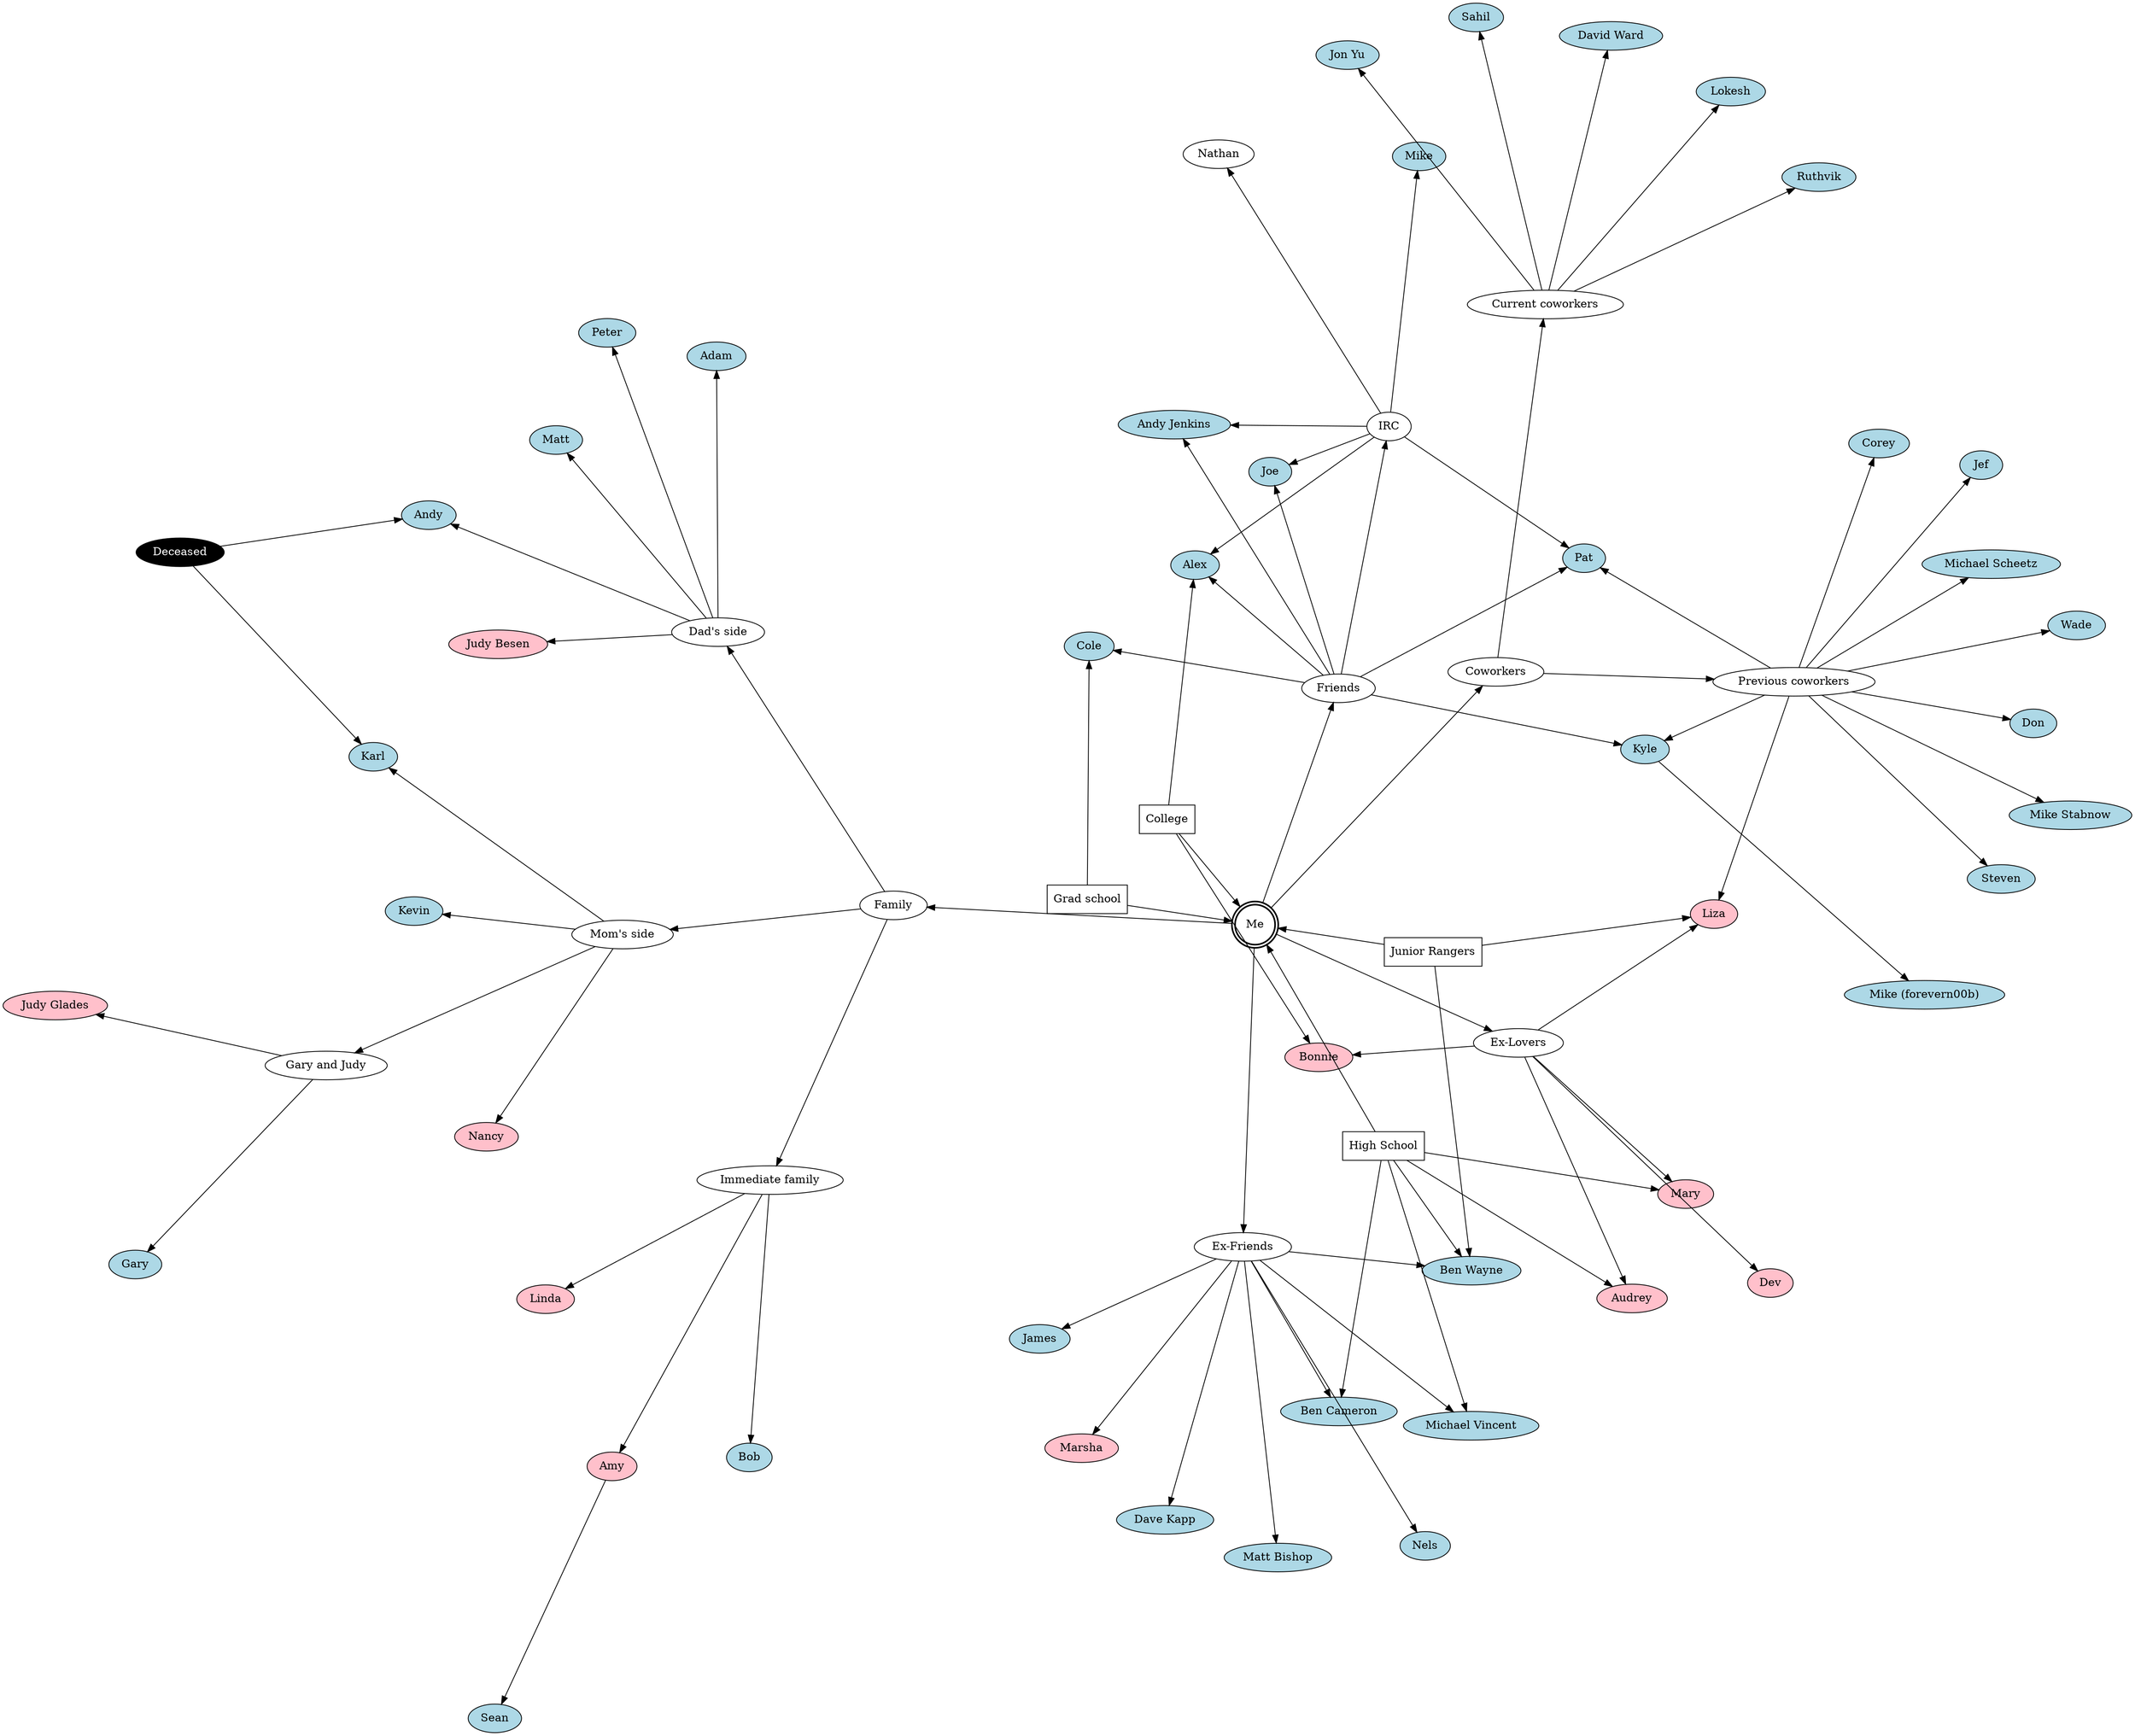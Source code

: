 digraph G {
    layout=neato;
    // overlap values: scale prism false voronoi scalexy compress 
    overlap=scalexy;

    Me [shape=doublecircle style=bold]

    Mary, Audrey, Bonnie, Liza, Marsha, Amy, Nancy, Linda, "Judy Besen", "Judy Glades", Dev [style=filled fillcolor=pink]

    Nels, Alex, Mike, "Ben Cameron", "Dave Kapp", "Ben Wayne", "James", "Andy", "Andy Jenkins" [style=filled fillcolor=lightblue]
    Cole, Pat, Joe, "Michael Vincent", Kyle, Wade, Corey, Steven, "Mike (forevern00b)", Jef [style=filled fillcolor=lightblue]
    "Mike Stabnow", "Jon Yu", "Sahil", "Lokesh", "Ruthvik", "David Ward", Adam, Karl, Matt, Peter [style=filled fillcolor=lightblue]
    Kevin, Sean, Bob, Gary, "Michael Scheetz", Don, "Matt Bishop" [style=filled fillcolor=lightblue]

    Deceased [style=filled fillcolor=black fontcolor=white]

    Me -> Friends, Family, Coworkers
    Coworkers -> "Current coworkers"
    Coworkers -> "Previous coworkers"
    Me -> "Ex-Friends"
    Me -> "Ex-Lovers"

    "Ex-Lovers" -> Mary, Audrey, Bonnie, Liza, Dev

    Family -> "Immediate family", "Mom's side", "Dad's side"
    "Mom's side" -> "Gary and Judy"
    "Immediate family" -> Amy, Bob, Linda
    "Gary and Judy" -> Gary, "Judy Glades"
    "Mom's side" -> Nancy, Kevin, Karl
    "Dad's side" -> Adam, Matt, Peter, Andy, "Judy Besen"

    Deceased -> Andy, Karl

    Amy -> Sean

    Friends -> Alex, Joe, Kyle, Pat, "Andy Jenkins", Cole, IRC
    IRC -> Mike, Alex, Joe, Pat, "Andy Jenkins", Nathan

    "Ex-Friends" -> "Michael Vincent", "Ben Wayne", "Ben Cameron", James, Nels, Marsha, "Dave Kapp", "Matt Bishop"

    Kyle -> "Mike (forevern00b)"

    "Previous coworkers" -> Steven, Jef, Corey, Wade, "Mike Stabnow", Kyle, Don, "Michael Scheetz", Liza, Pat

    "Current coworkers" -> "David Ward", Sahil, "Jon Yu", Ruthvik, Lokesh

    "Junior Rangers" [shape=box]
    "Junior Rangers" -> Me, Liza, "Ben Wayne"
    "High School" [shape=box]
    "High School" -> Me, Audrey, Mary, "Michael Vincent", "Ben Wayne", "Ben Cameron"

    College [shape=box]
    College -> Me, Bonnie, Alex

    "Grad school" [shape=box]
    "Grad school" -> Me, Cole
}

